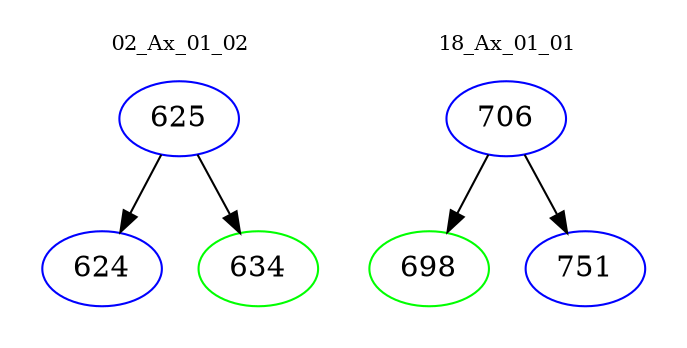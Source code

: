 digraph{
subgraph cluster_0 {
color = white
label = "02_Ax_01_02";
fontsize=10;
T0_625 [label="625", color="blue"]
T0_625 -> T0_624 [color="black"]
T0_624 [label="624", color="blue"]
T0_625 -> T0_634 [color="black"]
T0_634 [label="634", color="green"]
}
subgraph cluster_1 {
color = white
label = "18_Ax_01_01";
fontsize=10;
T1_706 [label="706", color="blue"]
T1_706 -> T1_698 [color="black"]
T1_698 [label="698", color="green"]
T1_706 -> T1_751 [color="black"]
T1_751 [label="751", color="blue"]
}
}
